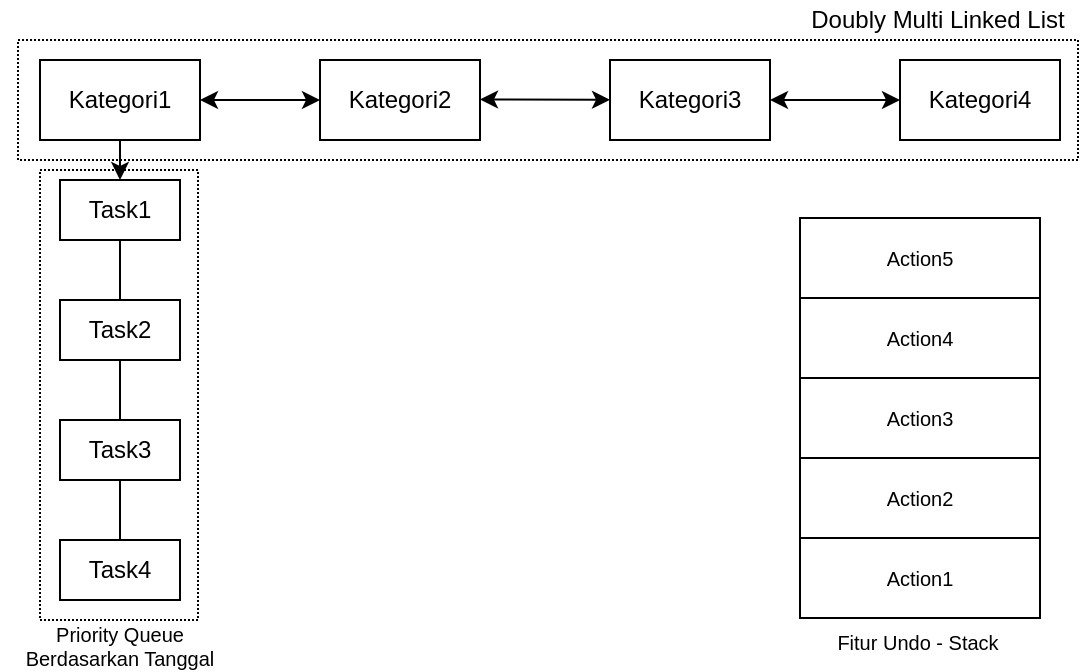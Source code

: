 <mxfile version="14.5.1" type="device"><diagram id="-23mpT4ojRfASchpDxo8" name="Page-1"><mxGraphModel dx="749" dy="583" grid="1" gridSize="10" guides="1" tooltips="1" connect="1" arrows="1" fold="1" page="1" pageScale="1" pageWidth="850" pageHeight="1100" math="0" shadow="0"><root><mxCell id="0"/><mxCell id="1" parent="0"/><mxCell id="atknVHThDE3ANYAgUmtH-21" value="" style="edgeStyle=orthogonalEdgeStyle;orthogonalLoop=1;jettySize=auto;html=1;" parent="1" source="atknVHThDE3ANYAgUmtH-3" target="atknVHThDE3ANYAgUmtH-14" edge="1"><mxGeometry relative="1" as="geometry"/></mxCell><mxCell id="atknVHThDE3ANYAgUmtH-3" value="Kategori1" style="whiteSpace=wrap;html=1;" parent="1" vertex="1"><mxGeometry x="121" y="40" width="80" height="40" as="geometry"/></mxCell><mxCell id="atknVHThDE3ANYAgUmtH-8" value="Kategori2" style="whiteSpace=wrap;html=1;" parent="1" vertex="1"><mxGeometry x="261" y="40" width="80" height="40" as="geometry"/></mxCell><mxCell id="atknVHThDE3ANYAgUmtH-9" value="Kategori3" style="whiteSpace=wrap;html=1;" parent="1" vertex="1"><mxGeometry x="406" y="40" width="80" height="40" as="geometry"/></mxCell><mxCell id="atknVHThDE3ANYAgUmtH-10" value="Kategori4" style="whiteSpace=wrap;html=1;" parent="1" vertex="1"><mxGeometry x="551" y="40" width="80" height="40" as="geometry"/></mxCell><mxCell id="atknVHThDE3ANYAgUmtH-11" value="" style="endArrow=classic;startArrow=classic;html=1;exitX=1;exitY=0.5;exitDx=0;exitDy=0;entryX=0;entryY=0.5;entryDx=0;entryDy=0;" parent="1" source="atknVHThDE3ANYAgUmtH-3" target="atknVHThDE3ANYAgUmtH-8" edge="1"><mxGeometry width="50" height="50" relative="1" as="geometry"><mxPoint x="331" y="230" as="sourcePoint"/><mxPoint x="381" y="180" as="targetPoint"/></mxGeometry></mxCell><mxCell id="atknVHThDE3ANYAgUmtH-12" value="" style="endArrow=classic;startArrow=classic;html=1;exitX=1;exitY=0.5;exitDx=0;exitDy=0;" parent="1" target="atknVHThDE3ANYAgUmtH-9" edge="1"><mxGeometry width="50" height="50" relative="1" as="geometry"><mxPoint x="341" y="59.71" as="sourcePoint"/><mxPoint x="381" y="59.71" as="targetPoint"/></mxGeometry></mxCell><mxCell id="atknVHThDE3ANYAgUmtH-13" value="" style="endArrow=classic;startArrow=classic;html=1;exitX=1;exitY=0.5;exitDx=0;exitDy=0;" parent="1" source="atknVHThDE3ANYAgUmtH-9" target="atknVHThDE3ANYAgUmtH-10" edge="1"><mxGeometry width="50" height="50" relative="1" as="geometry"><mxPoint x="461" y="59.71" as="sourcePoint"/><mxPoint x="501" y="59.71" as="targetPoint"/></mxGeometry></mxCell><mxCell id="atknVHThDE3ANYAgUmtH-14" value="Task1" style="whiteSpace=wrap;html=1;" parent="1" vertex="1"><mxGeometry x="131" y="100" width="60" height="30" as="geometry"/></mxCell><mxCell id="atknVHThDE3ANYAgUmtH-16" value="Task2" style="whiteSpace=wrap;html=1;" parent="1" vertex="1"><mxGeometry x="131" y="160" width="60" height="30" as="geometry"/></mxCell><mxCell id="atknVHThDE3ANYAgUmtH-17" value="Task3" style="whiteSpace=wrap;html=1;" parent="1" vertex="1"><mxGeometry x="131" y="220" width="60" height="30" as="geometry"/></mxCell><mxCell id="atknVHThDE3ANYAgUmtH-18" value="Task4" style="whiteSpace=wrap;html=1;" parent="1" vertex="1"><mxGeometry x="131" y="280" width="60" height="30" as="geometry"/></mxCell><mxCell id="atknVHThDE3ANYAgUmtH-22" value="" style="endArrow=none;html=1;" parent="1" source="atknVHThDE3ANYAgUmtH-16" target="atknVHThDE3ANYAgUmtH-14" edge="1"><mxGeometry width="50" height="50" relative="1" as="geometry"><mxPoint x="251" y="190" as="sourcePoint"/><mxPoint x="301" y="140" as="targetPoint"/></mxGeometry></mxCell><mxCell id="atknVHThDE3ANYAgUmtH-23" value="" style="endArrow=none;html=1;" parent="1" source="atknVHThDE3ANYAgUmtH-17" target="atknVHThDE3ANYAgUmtH-16" edge="1"><mxGeometry width="50" height="50" relative="1" as="geometry"><mxPoint x="251" y="190" as="sourcePoint"/><mxPoint x="301" y="140" as="targetPoint"/></mxGeometry></mxCell><mxCell id="atknVHThDE3ANYAgUmtH-24" value="" style="endArrow=none;html=1;" parent="1" source="atknVHThDE3ANYAgUmtH-18" target="atknVHThDE3ANYAgUmtH-17" edge="1"><mxGeometry width="50" height="50" relative="1" as="geometry"><mxPoint x="251" y="190" as="sourcePoint"/><mxPoint x="301" y="140" as="targetPoint"/></mxGeometry></mxCell><mxCell id="atknVHThDE3ANYAgUmtH-34" value="" style="whiteSpace=wrap;html=1;fillColor=none;dashed=1;dashPattern=1 1;" parent="1" vertex="1"><mxGeometry x="110" y="30" width="530" height="60" as="geometry"/></mxCell><mxCell id="atknVHThDE3ANYAgUmtH-35" value="" style="whiteSpace=wrap;html=1;fillColor=none;dashed=1;dashPattern=1 1;" parent="1" vertex="1"><mxGeometry x="121" y="95" width="79" height="225" as="geometry"/></mxCell><mxCell id="atknVHThDE3ANYAgUmtH-37" value="Doubly Multi Linked List" style="text;html=1;strokeColor=none;fillColor=none;align=center;verticalAlign=middle;whiteSpace=wrap;dashed=1;dashPattern=1 1;fontSize=12;fontStyle=0;" parent="1" vertex="1"><mxGeometry x="500" y="10" width="140" height="20" as="geometry"/></mxCell><mxCell id="atknVHThDE3ANYAgUmtH-38" value="Priority Queue Berdasarkan Tanggal" style="text;html=1;strokeColor=none;fillColor=none;align=center;verticalAlign=middle;whiteSpace=wrap;dashed=1;dashPattern=1 1;rotation=0;fontSize=10;" parent="1" vertex="1"><mxGeometry x="101" y="323" width="120" height="20" as="geometry"/></mxCell><mxCell id="atknVHThDE3ANYAgUmtH-40" value="" style="whiteSpace=wrap;html=1;fontSize=10;" parent="1" vertex="1"><mxGeometry x="501" y="119" width="120" height="200" as="geometry"/></mxCell><mxCell id="atknVHThDE3ANYAgUmtH-41" value="Action5" style="whiteSpace=wrap;html=1;fillColor=#ffffff;fontSize=10;" parent="1" vertex="1"><mxGeometry x="501" y="119" width="120" height="40" as="geometry"/></mxCell><mxCell id="atknVHThDE3ANYAgUmtH-42" value="Action4" style="whiteSpace=wrap;html=1;fillColor=#ffffff;fontSize=10;" parent="1" vertex="1"><mxGeometry x="501" y="159" width="120" height="40" as="geometry"/></mxCell><mxCell id="atknVHThDE3ANYAgUmtH-43" value="Action3" style="whiteSpace=wrap;html=1;fillColor=#ffffff;fontSize=10;" parent="1" vertex="1"><mxGeometry x="501" y="199" width="120" height="40" as="geometry"/></mxCell><mxCell id="atknVHThDE3ANYAgUmtH-44" value="Action2" style="whiteSpace=wrap;html=1;fillColor=#ffffff;fontSize=10;" parent="1" vertex="1"><mxGeometry x="501" y="239" width="120" height="40" as="geometry"/></mxCell><mxCell id="atknVHThDE3ANYAgUmtH-45" value="Action1" style="whiteSpace=wrap;html=1;fillColor=#ffffff;fontSize=10;" parent="1" vertex="1"><mxGeometry x="501" y="279" width="120" height="40" as="geometry"/></mxCell><mxCell id="atknVHThDE3ANYAgUmtH-46" value="Fitur Undo - Stack" style="text;html=1;strokeColor=none;fillColor=none;align=center;verticalAlign=middle;whiteSpace=wrap;dashed=1;dashPattern=1 1;rotation=0;fontSize=10;" parent="1" vertex="1"><mxGeometry x="500" y="321" width="120" height="20" as="geometry"/></mxCell></root></mxGraphModel></diagram></mxfile>
